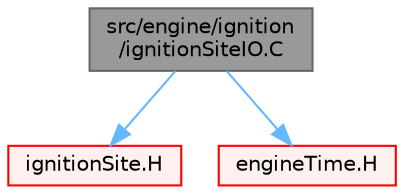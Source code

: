 digraph "src/engine/ignition/ignitionSiteIO.C"
{
 // LATEX_PDF_SIZE
  bgcolor="transparent";
  edge [fontname=Helvetica,fontsize=10,labelfontname=Helvetica,labelfontsize=10];
  node [fontname=Helvetica,fontsize=10,shape=box,height=0.2,width=0.4];
  Node1 [id="Node000001",label="src/engine/ignition\l/ignitionSiteIO.C",height=0.2,width=0.4,color="gray40", fillcolor="grey60", style="filled", fontcolor="black",tooltip=" "];
  Node1 -> Node2 [id="edge1_Node000001_Node000002",color="steelblue1",style="solid",tooltip=" "];
  Node2 [id="Node000002",label="ignitionSite.H",height=0.2,width=0.4,color="red", fillcolor="#FFF0F0", style="filled",URL="$ignitionSite_8H.html",tooltip=" "];
  Node1 -> Node143 [id="edge2_Node000001_Node000143",color="steelblue1",style="solid",tooltip=" "];
  Node143 [id="Node000143",label="engineTime.H",height=0.2,width=0.4,color="red", fillcolor="#FFF0F0", style="filled",URL="$engineTime_8H.html",tooltip=" "];
}

